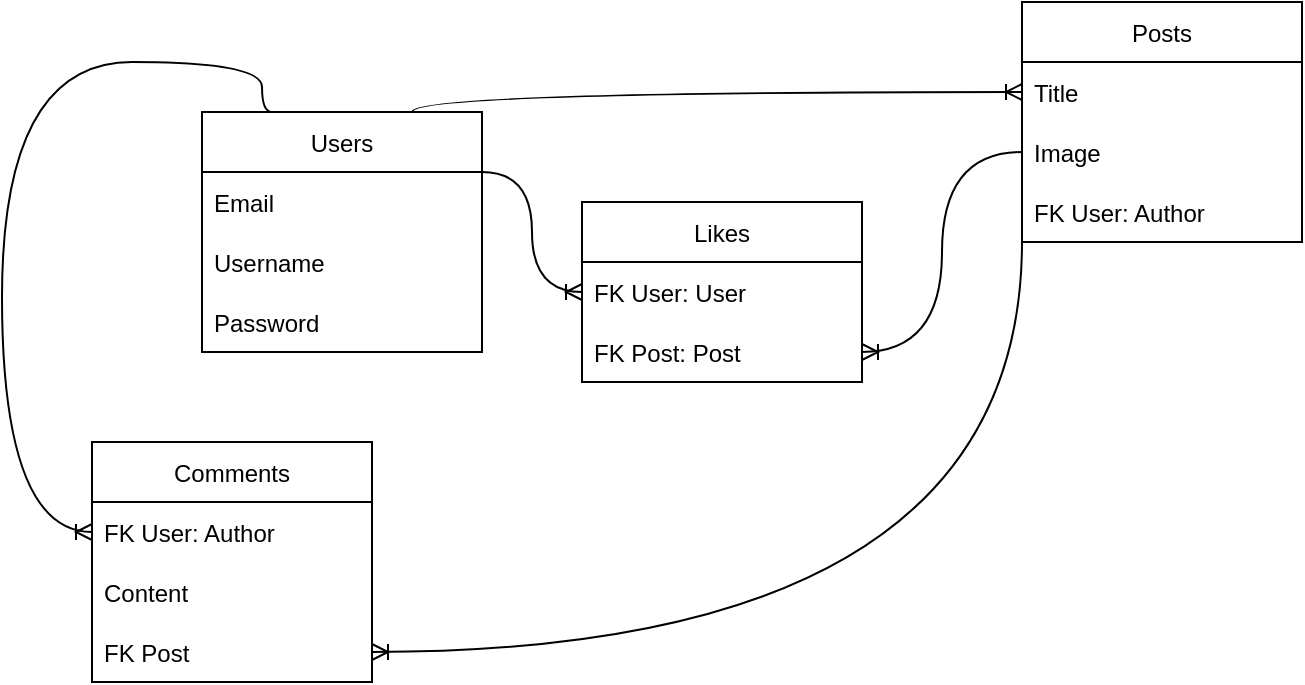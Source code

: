 <mxfile version="17.4.5" type="device"><diagram id="R2lEEEUBdFMjLlhIrx00" name="Page-1"><mxGraphModel dx="1422" dy="744" grid="1" gridSize="10" guides="1" tooltips="1" connect="1" arrows="1" fold="1" page="1" pageScale="1" pageWidth="850" pageHeight="1100" math="0" shadow="0" extFonts="Permanent Marker^https://fonts.googleapis.com/css?family=Permanent+Marker"><root><mxCell id="0"/><mxCell id="1" parent="0"/><mxCell id="1uEtME-GGgmZmpwJOHS2-1" value="Users" style="swimlane;fontStyle=0;childLayout=stackLayout;horizontal=1;startSize=30;horizontalStack=0;resizeParent=1;resizeParentMax=0;resizeLast=0;collapsible=1;marginBottom=0;" parent="1" vertex="1"><mxGeometry x="340" y="245" width="140" height="120" as="geometry"/></mxCell><mxCell id="1uEtME-GGgmZmpwJOHS2-6" value="Email" style="text;strokeColor=none;fillColor=none;align=left;verticalAlign=middle;spacingLeft=4;spacingRight=4;overflow=hidden;points=[[0,0.5],[1,0.5]];portConstraint=eastwest;rotatable=0;" parent="1uEtME-GGgmZmpwJOHS2-1" vertex="1"><mxGeometry y="30" width="140" height="30" as="geometry"/></mxCell><mxCell id="1uEtME-GGgmZmpwJOHS2-2" value="Username" style="text;strokeColor=none;fillColor=none;align=left;verticalAlign=middle;spacingLeft=4;spacingRight=4;overflow=hidden;points=[[0,0.5],[1,0.5]];portConstraint=eastwest;rotatable=0;" parent="1uEtME-GGgmZmpwJOHS2-1" vertex="1"><mxGeometry y="60" width="140" height="30" as="geometry"/></mxCell><mxCell id="1uEtME-GGgmZmpwJOHS2-5" value="Password" style="text;strokeColor=none;fillColor=none;align=left;verticalAlign=middle;spacingLeft=4;spacingRight=4;overflow=hidden;points=[[0,0.5],[1,0.5]];portConstraint=eastwest;rotatable=0;" parent="1uEtME-GGgmZmpwJOHS2-1" vertex="1"><mxGeometry y="90" width="140" height="30" as="geometry"/></mxCell><mxCell id="1uEtME-GGgmZmpwJOHS2-7" value="Posts" style="swimlane;fontStyle=0;childLayout=stackLayout;horizontal=1;startSize=30;horizontalStack=0;resizeParent=1;resizeParentMax=0;resizeLast=0;collapsible=1;marginBottom=0;" parent="1" vertex="1"><mxGeometry x="750" y="190" width="140" height="120" as="geometry"/></mxCell><mxCell id="1uEtME-GGgmZmpwJOHS2-8" value="Title" style="text;strokeColor=none;fillColor=none;align=left;verticalAlign=middle;spacingLeft=4;spacingRight=4;overflow=hidden;points=[[0,0.5],[1,0.5]];portConstraint=eastwest;rotatable=0;" parent="1uEtME-GGgmZmpwJOHS2-7" vertex="1"><mxGeometry y="30" width="140" height="30" as="geometry"/></mxCell><mxCell id="1uEtME-GGgmZmpwJOHS2-9" value="Image" style="text;strokeColor=none;fillColor=none;align=left;verticalAlign=middle;spacingLeft=4;spacingRight=4;overflow=hidden;points=[[0,0.5],[1,0.5]];portConstraint=eastwest;rotatable=0;" parent="1uEtME-GGgmZmpwJOHS2-7" vertex="1"><mxGeometry y="60" width="140" height="30" as="geometry"/></mxCell><mxCell id="1uEtME-GGgmZmpwJOHS2-11" value="FK User: Author" style="text;strokeColor=none;fillColor=none;align=left;verticalAlign=middle;spacingLeft=4;spacingRight=4;overflow=hidden;points=[[0,0.5],[1,0.5]];portConstraint=eastwest;rotatable=0;" parent="1uEtME-GGgmZmpwJOHS2-7" vertex="1"><mxGeometry y="90" width="140" height="30" as="geometry"/></mxCell><mxCell id="1uEtME-GGgmZmpwJOHS2-13" value="Comments" style="swimlane;fontStyle=0;childLayout=stackLayout;horizontal=1;startSize=30;horizontalStack=0;resizeParent=1;resizeParentMax=0;resizeLast=0;collapsible=1;marginBottom=0;" parent="1" vertex="1"><mxGeometry x="285" y="410" width="140" height="120" as="geometry"/></mxCell><mxCell id="1uEtME-GGgmZmpwJOHS2-14" value="FK User: Author" style="text;strokeColor=none;fillColor=none;align=left;verticalAlign=middle;spacingLeft=4;spacingRight=4;overflow=hidden;points=[[0,0.5],[1,0.5]];portConstraint=eastwest;rotatable=0;" parent="1uEtME-GGgmZmpwJOHS2-13" vertex="1"><mxGeometry y="30" width="140" height="30" as="geometry"/></mxCell><mxCell id="1uEtME-GGgmZmpwJOHS2-15" value="Content" style="text;strokeColor=none;fillColor=none;align=left;verticalAlign=middle;spacingLeft=4;spacingRight=4;overflow=hidden;points=[[0,0.5],[1,0.5]];portConstraint=eastwest;rotatable=0;" parent="1uEtME-GGgmZmpwJOHS2-13" vertex="1"><mxGeometry y="60" width="140" height="30" as="geometry"/></mxCell><mxCell id="1uEtME-GGgmZmpwJOHS2-18" value="FK Post" style="text;strokeColor=none;fillColor=none;align=left;verticalAlign=middle;spacingLeft=4;spacingRight=4;overflow=hidden;points=[[0,0.5],[1,0.5]];portConstraint=eastwest;rotatable=0;" parent="1uEtME-GGgmZmpwJOHS2-13" vertex="1"><mxGeometry y="90" width="140" height="30" as="geometry"/></mxCell><mxCell id="1uEtME-GGgmZmpwJOHS2-19" value="" style="edgeStyle=orthogonalEdgeStyle;fontSize=12;html=1;endArrow=ERoneToMany;rounded=0;exitX=0.25;exitY=0;exitDx=0;exitDy=0;entryX=0;entryY=0.5;entryDx=0;entryDy=0;curved=1;" parent="1" source="1uEtME-GGgmZmpwJOHS2-1" target="1uEtME-GGgmZmpwJOHS2-14" edge="1"><mxGeometry width="100" height="100" relative="1" as="geometry"><mxPoint x="220" y="330" as="sourcePoint"/><mxPoint x="240" y="410" as="targetPoint"/><Array as="points"><mxPoint x="370" y="245"/><mxPoint x="370" y="220"/><mxPoint x="240" y="220"/><mxPoint x="240" y="455"/></Array></mxGeometry></mxCell><mxCell id="1uEtME-GGgmZmpwJOHS2-20" value="" style="edgeStyle=orthogonalEdgeStyle;fontSize=12;html=1;endArrow=ERoneToMany;rounded=0;entryX=0;entryY=0.5;entryDx=0;entryDy=0;exitX=0.75;exitY=0;exitDx=0;exitDy=0;curved=1;" parent="1" source="1uEtME-GGgmZmpwJOHS2-1" target="1uEtME-GGgmZmpwJOHS2-8" edge="1"><mxGeometry width="100" height="100" relative="1" as="geometry"><mxPoint x="650" y="130" as="sourcePoint"/><mxPoint x="555" y="305" as="targetPoint"/></mxGeometry></mxCell><mxCell id="1uEtME-GGgmZmpwJOHS2-21" value="" style="edgeStyle=orthogonalEdgeStyle;fontSize=12;html=1;endArrow=ERoneToMany;rounded=0;entryX=1;entryY=0.5;entryDx=0;entryDy=0;curved=1;exitX=0;exitY=1;exitDx=0;exitDy=0;" parent="1" source="1uEtME-GGgmZmpwJOHS2-7" target="1uEtME-GGgmZmpwJOHS2-18" edge="1"><mxGeometry width="100" height="100" relative="1" as="geometry"><mxPoint x="510" y="480" as="sourcePoint"/><mxPoint x="675" y="620" as="targetPoint"/></mxGeometry></mxCell><mxCell id="RBqry_15Y9au8apK-A5K-1" value="Likes" style="swimlane;fontStyle=0;childLayout=stackLayout;horizontal=1;startSize=30;horizontalStack=0;resizeParent=1;resizeParentMax=0;resizeLast=0;collapsible=1;marginBottom=0;" vertex="1" parent="1"><mxGeometry x="530" y="290" width="140" height="90" as="geometry"/></mxCell><mxCell id="RBqry_15Y9au8apK-A5K-2" value="FK User: User" style="text;strokeColor=none;fillColor=none;align=left;verticalAlign=middle;spacingLeft=4;spacingRight=4;overflow=hidden;points=[[0,0.5],[1,0.5]];portConstraint=eastwest;rotatable=0;" vertex="1" parent="RBqry_15Y9au8apK-A5K-1"><mxGeometry y="30" width="140" height="30" as="geometry"/></mxCell><mxCell id="RBqry_15Y9au8apK-A5K-3" value="FK Post: Post" style="text;strokeColor=none;fillColor=none;align=left;verticalAlign=middle;spacingLeft=4;spacingRight=4;overflow=hidden;points=[[0,0.5],[1,0.5]];portConstraint=eastwest;rotatable=0;" vertex="1" parent="RBqry_15Y9au8apK-A5K-1"><mxGeometry y="60" width="140" height="30" as="geometry"/></mxCell><mxCell id="RBqry_15Y9au8apK-A5K-5" value="" style="edgeStyle=orthogonalEdgeStyle;fontSize=12;html=1;endArrow=ERoneToMany;rounded=0;curved=1;exitX=1;exitY=0.25;exitDx=0;exitDy=0;entryX=0;entryY=0.5;entryDx=0;entryDy=0;" edge="1" parent="1" source="1uEtME-GGgmZmpwJOHS2-1" target="RBqry_15Y9au8apK-A5K-2"><mxGeometry width="100" height="100" relative="1" as="geometry"><mxPoint x="560" y="120" as="sourcePoint"/><mxPoint x="550" y="160" as="targetPoint"/></mxGeometry></mxCell><mxCell id="RBqry_15Y9au8apK-A5K-6" value="" style="edgeStyle=orthogonalEdgeStyle;fontSize=12;html=1;endArrow=ERoneToMany;rounded=0;curved=1;exitX=0;exitY=0.5;exitDx=0;exitDy=0;entryX=1;entryY=0.5;entryDx=0;entryDy=0;" edge="1" parent="1" source="1uEtME-GGgmZmpwJOHS2-9" target="RBqry_15Y9au8apK-A5K-3"><mxGeometry width="100" height="100" relative="1" as="geometry"><mxPoint x="490" y="285" as="sourcePoint"/><mxPoint x="540" y="345" as="targetPoint"/></mxGeometry></mxCell></root></mxGraphModel></diagram></mxfile>